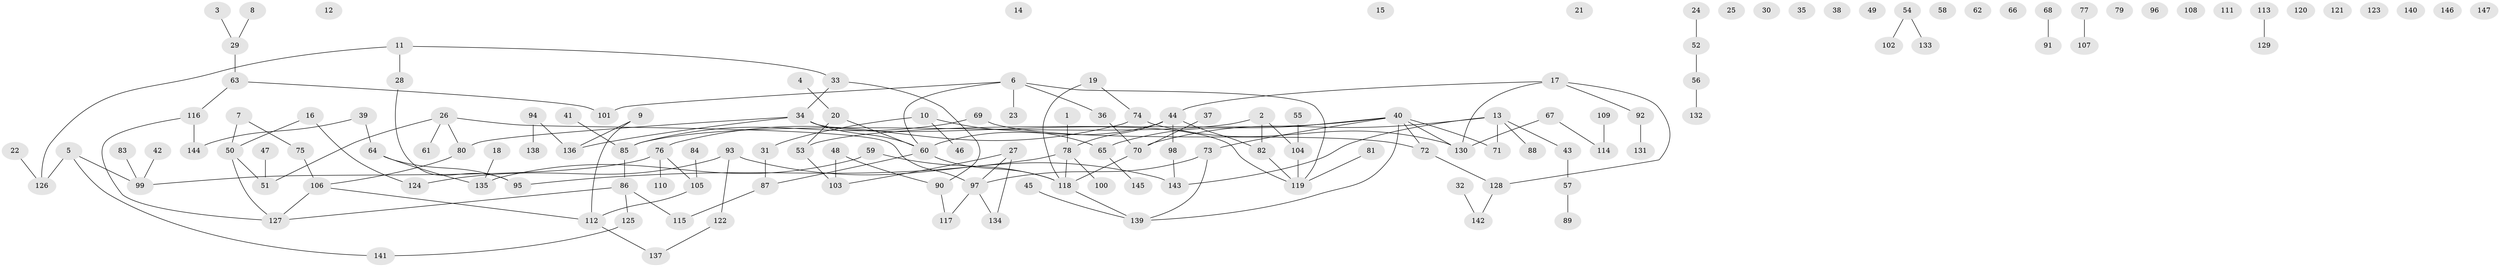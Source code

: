 // coarse degree distribution, {1: 0.25862068965517243, 0: 0.4482758620689655, 4: 0.08620689655172414, 2: 0.05172413793103448, 3: 0.034482758620689655, 7: 0.017241379310344827, 5: 0.06896551724137931, 6: 0.017241379310344827, 12: 0.017241379310344827}
// Generated by graph-tools (version 1.1) at 2025/44/03/04/25 21:44:14]
// undirected, 147 vertices, 152 edges
graph export_dot {
graph [start="1"]
  node [color=gray90,style=filled];
  1;
  2;
  3;
  4;
  5;
  6;
  7;
  8;
  9;
  10;
  11;
  12;
  13;
  14;
  15;
  16;
  17;
  18;
  19;
  20;
  21;
  22;
  23;
  24;
  25;
  26;
  27;
  28;
  29;
  30;
  31;
  32;
  33;
  34;
  35;
  36;
  37;
  38;
  39;
  40;
  41;
  42;
  43;
  44;
  45;
  46;
  47;
  48;
  49;
  50;
  51;
  52;
  53;
  54;
  55;
  56;
  57;
  58;
  59;
  60;
  61;
  62;
  63;
  64;
  65;
  66;
  67;
  68;
  69;
  70;
  71;
  72;
  73;
  74;
  75;
  76;
  77;
  78;
  79;
  80;
  81;
  82;
  83;
  84;
  85;
  86;
  87;
  88;
  89;
  90;
  91;
  92;
  93;
  94;
  95;
  96;
  97;
  98;
  99;
  100;
  101;
  102;
  103;
  104;
  105;
  106;
  107;
  108;
  109;
  110;
  111;
  112;
  113;
  114;
  115;
  116;
  117;
  118;
  119;
  120;
  121;
  122;
  123;
  124;
  125;
  126;
  127;
  128;
  129;
  130;
  131;
  132;
  133;
  134;
  135;
  136;
  137;
  138;
  139;
  140;
  141;
  142;
  143;
  144;
  145;
  146;
  147;
  1 -- 78;
  2 -- 82;
  2 -- 85;
  2 -- 104;
  3 -- 29;
  4 -- 20;
  5 -- 99;
  5 -- 126;
  5 -- 141;
  6 -- 23;
  6 -- 36;
  6 -- 60;
  6 -- 101;
  6 -- 119;
  7 -- 50;
  7 -- 75;
  8 -- 29;
  9 -- 112;
  9 -- 136;
  10 -- 31;
  10 -- 46;
  10 -- 65;
  11 -- 28;
  11 -- 33;
  11 -- 126;
  13 -- 43;
  13 -- 70;
  13 -- 71;
  13 -- 88;
  13 -- 143;
  16 -- 50;
  16 -- 124;
  17 -- 44;
  17 -- 92;
  17 -- 128;
  17 -- 130;
  18 -- 135;
  19 -- 74;
  19 -- 118;
  20 -- 53;
  20 -- 60;
  22 -- 126;
  24 -- 52;
  26 -- 51;
  26 -- 61;
  26 -- 80;
  26 -- 97;
  27 -- 97;
  27 -- 103;
  27 -- 134;
  28 -- 95;
  29 -- 63;
  31 -- 87;
  32 -- 142;
  33 -- 34;
  33 -- 90;
  34 -- 60;
  34 -- 80;
  34 -- 119;
  34 -- 136;
  36 -- 70;
  37 -- 70;
  39 -- 64;
  39 -- 144;
  40 -- 53;
  40 -- 65;
  40 -- 71;
  40 -- 72;
  40 -- 73;
  40 -- 130;
  40 -- 139;
  41 -- 85;
  42 -- 99;
  43 -- 57;
  44 -- 60;
  44 -- 78;
  44 -- 82;
  44 -- 98;
  45 -- 139;
  47 -- 51;
  48 -- 90;
  48 -- 103;
  50 -- 51;
  50 -- 127;
  52 -- 56;
  53 -- 103;
  54 -- 102;
  54 -- 133;
  55 -- 104;
  56 -- 132;
  57 -- 89;
  59 -- 118;
  59 -- 135;
  60 -- 87;
  60 -- 118;
  63 -- 101;
  63 -- 116;
  64 -- 95;
  64 -- 135;
  65 -- 145;
  67 -- 114;
  67 -- 130;
  68 -- 91;
  69 -- 72;
  69 -- 85;
  70 -- 118;
  72 -- 128;
  73 -- 97;
  73 -- 139;
  74 -- 76;
  74 -- 130;
  75 -- 106;
  76 -- 99;
  76 -- 105;
  76 -- 110;
  77 -- 107;
  78 -- 95;
  78 -- 100;
  78 -- 118;
  80 -- 106;
  81 -- 119;
  82 -- 119;
  83 -- 99;
  84 -- 105;
  85 -- 86;
  86 -- 115;
  86 -- 125;
  86 -- 127;
  87 -- 115;
  90 -- 117;
  92 -- 131;
  93 -- 122;
  93 -- 124;
  93 -- 143;
  94 -- 136;
  94 -- 138;
  97 -- 117;
  97 -- 134;
  98 -- 143;
  104 -- 119;
  105 -- 112;
  106 -- 112;
  106 -- 127;
  109 -- 114;
  112 -- 137;
  113 -- 129;
  116 -- 127;
  116 -- 144;
  118 -- 139;
  122 -- 137;
  125 -- 141;
  128 -- 142;
}
